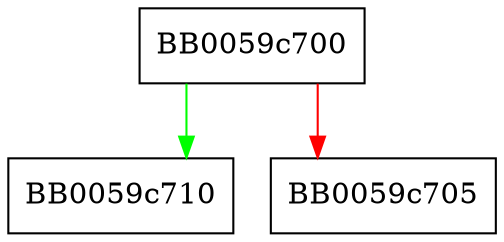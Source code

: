 digraph OSSL_DECODER_CTX_set_cleanup {
  node [shape="box"];
  graph [splines=ortho];
  BB0059c700 -> BB0059c710 [color="green"];
  BB0059c700 -> BB0059c705 [color="red"];
}